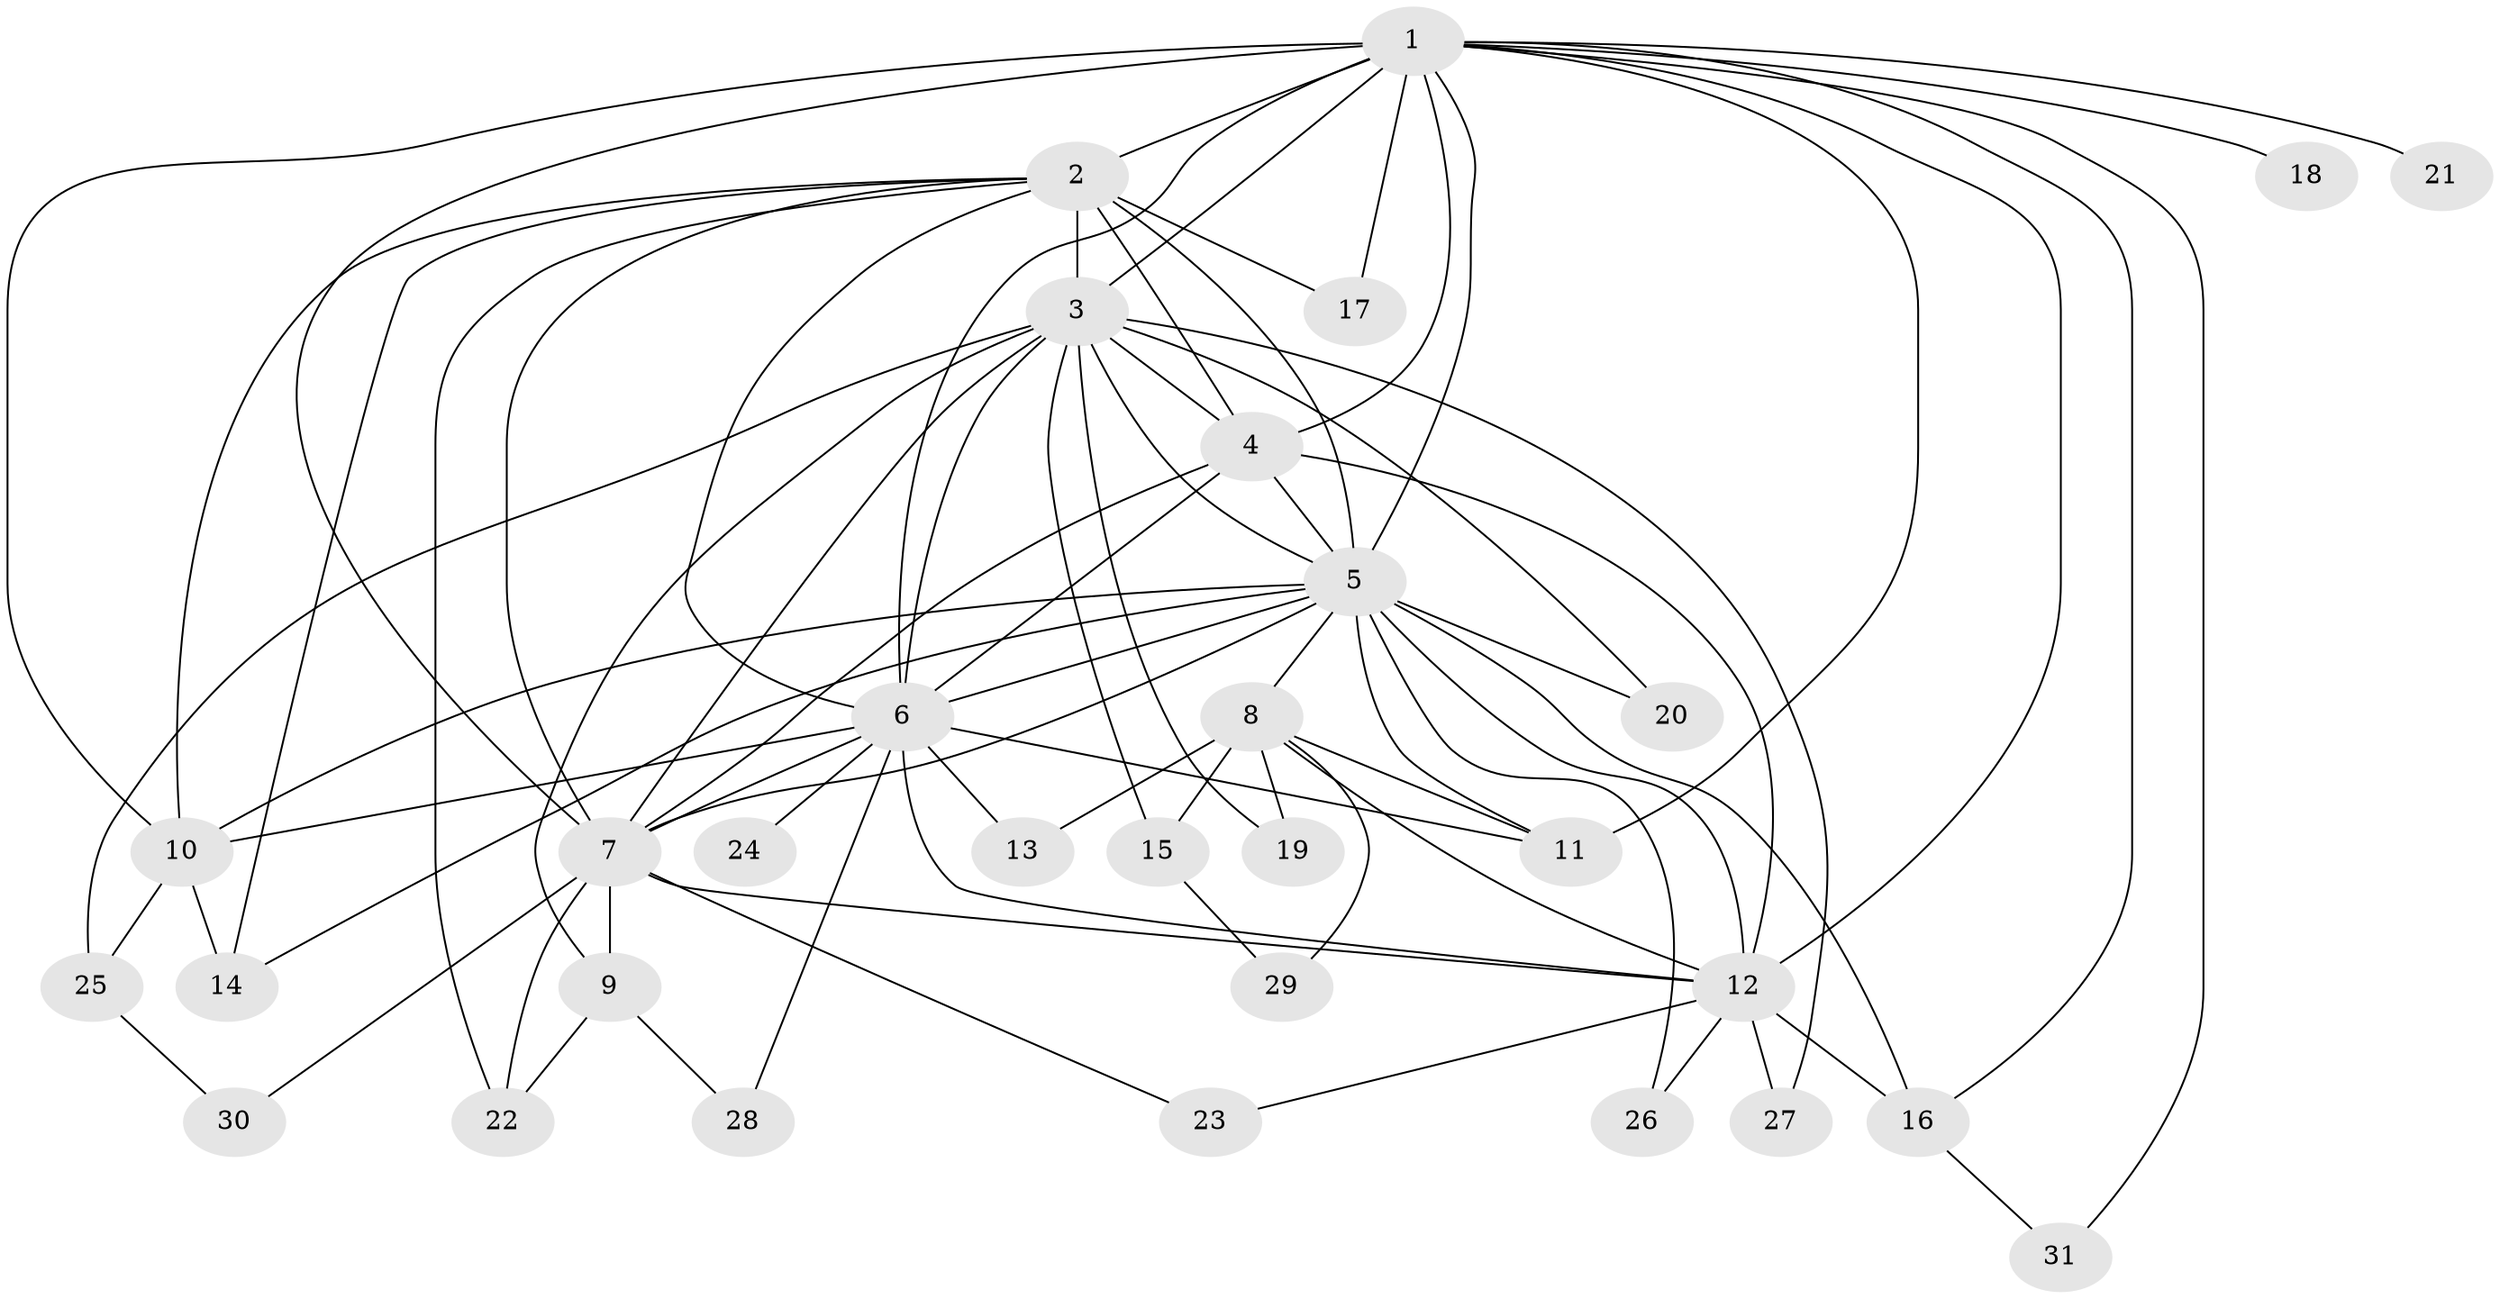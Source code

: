 // original degree distribution, {21: 0.016129032258064516, 14: 0.03225806451612903, 17: 0.03225806451612903, 19: 0.03225806451612903, 12: 0.016129032258064516, 18: 0.016129032258064516, 15: 0.016129032258064516, 9: 0.016129032258064516, 4: 0.03225806451612903, 3: 0.16129032258064516, 5: 0.016129032258064516, 2: 0.5967741935483871, 6: 0.016129032258064516}
// Generated by graph-tools (version 1.1) at 2025/35/03/09/25 02:35:00]
// undirected, 31 vertices, 76 edges
graph export_dot {
graph [start="1"]
  node [color=gray90,style=filled];
  1;
  2;
  3;
  4;
  5;
  6;
  7;
  8;
  9;
  10;
  11;
  12;
  13;
  14;
  15;
  16;
  17;
  18;
  19;
  20;
  21;
  22;
  23;
  24;
  25;
  26;
  27;
  28;
  29;
  30;
  31;
  1 -- 2 [weight=4.0];
  1 -- 3 [weight=2.0];
  1 -- 4 [weight=3.0];
  1 -- 5 [weight=4.0];
  1 -- 6 [weight=2.0];
  1 -- 7 [weight=2.0];
  1 -- 10 [weight=1.0];
  1 -- 11 [weight=1.0];
  1 -- 12 [weight=1.0];
  1 -- 16 [weight=1.0];
  1 -- 17 [weight=3.0];
  1 -- 18 [weight=1.0];
  1 -- 21 [weight=2.0];
  1 -- 31 [weight=1.0];
  2 -- 3 [weight=3.0];
  2 -- 4 [weight=2.0];
  2 -- 5 [weight=4.0];
  2 -- 6 [weight=2.0];
  2 -- 7 [weight=2.0];
  2 -- 10 [weight=1.0];
  2 -- 14 [weight=1.0];
  2 -- 17 [weight=3.0];
  2 -- 22 [weight=2.0];
  3 -- 4 [weight=1.0];
  3 -- 5 [weight=2.0];
  3 -- 6 [weight=1.0];
  3 -- 7 [weight=2.0];
  3 -- 9 [weight=1.0];
  3 -- 15 [weight=1.0];
  3 -- 19 [weight=1.0];
  3 -- 20 [weight=1.0];
  3 -- 25 [weight=1.0];
  3 -- 27 [weight=1.0];
  4 -- 5 [weight=2.0];
  4 -- 6 [weight=1.0];
  4 -- 7 [weight=1.0];
  4 -- 12 [weight=9.0];
  5 -- 6 [weight=3.0];
  5 -- 7 [weight=2.0];
  5 -- 8 [weight=1.0];
  5 -- 10 [weight=1.0];
  5 -- 11 [weight=1.0];
  5 -- 12 [weight=1.0];
  5 -- 14 [weight=2.0];
  5 -- 16 [weight=4.0];
  5 -- 20 [weight=1.0];
  5 -- 26 [weight=1.0];
  6 -- 7 [weight=1.0];
  6 -- 10 [weight=1.0];
  6 -- 11 [weight=1.0];
  6 -- 12 [weight=1.0];
  6 -- 13 [weight=1.0];
  6 -- 24 [weight=1.0];
  6 -- 28 [weight=1.0];
  7 -- 9 [weight=1.0];
  7 -- 12 [weight=3.0];
  7 -- 22 [weight=1.0];
  7 -- 23 [weight=1.0];
  7 -- 30 [weight=1.0];
  8 -- 11 [weight=1.0];
  8 -- 12 [weight=2.0];
  8 -- 13 [weight=1.0];
  8 -- 15 [weight=1.0];
  8 -- 19 [weight=1.0];
  8 -- 29 [weight=1.0];
  9 -- 22 [weight=1.0];
  9 -- 28 [weight=1.0];
  10 -- 14 [weight=4.0];
  10 -- 25 [weight=1.0];
  12 -- 16 [weight=1.0];
  12 -- 23 [weight=1.0];
  12 -- 26 [weight=1.0];
  12 -- 27 [weight=1.0];
  15 -- 29 [weight=1.0];
  16 -- 31 [weight=1.0];
  25 -- 30 [weight=1.0];
}
